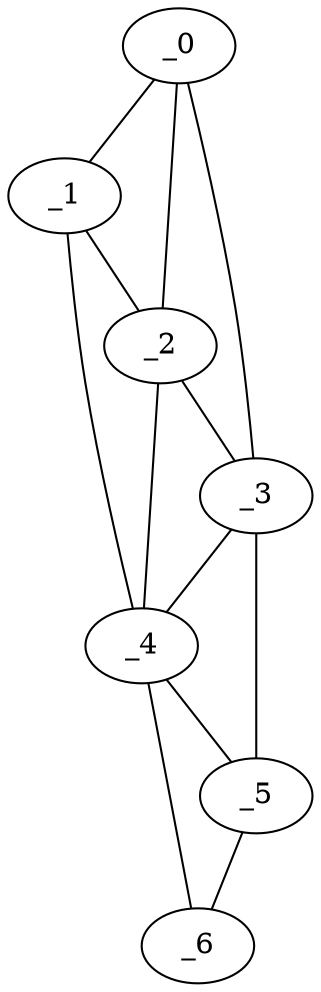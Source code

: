 graph "obj74__15.gxl" {
	_0	 [x=7,
		y=16];
	_1	 [x=25,
		y=18];
	_0 -- _1	 [valence=1];
	_2	 [x=36,
		y=30];
	_0 -- _2	 [valence=2];
	_3	 [x=63,
		y=54];
	_0 -- _3	 [valence=1];
	_1 -- _2	 [valence=2];
	_4	 [x=65,
		y=29];
	_1 -- _4	 [valence=1];
	_2 -- _3	 [valence=2];
	_2 -- _4	 [valence=2];
	_3 -- _4	 [valence=2];
	_5	 [x=111,
		y=57];
	_3 -- _5	 [valence=1];
	_4 -- _5	 [valence=2];
	_6	 [x=120,
		y=53];
	_4 -- _6	 [valence=1];
	_5 -- _6	 [valence=1];
}
